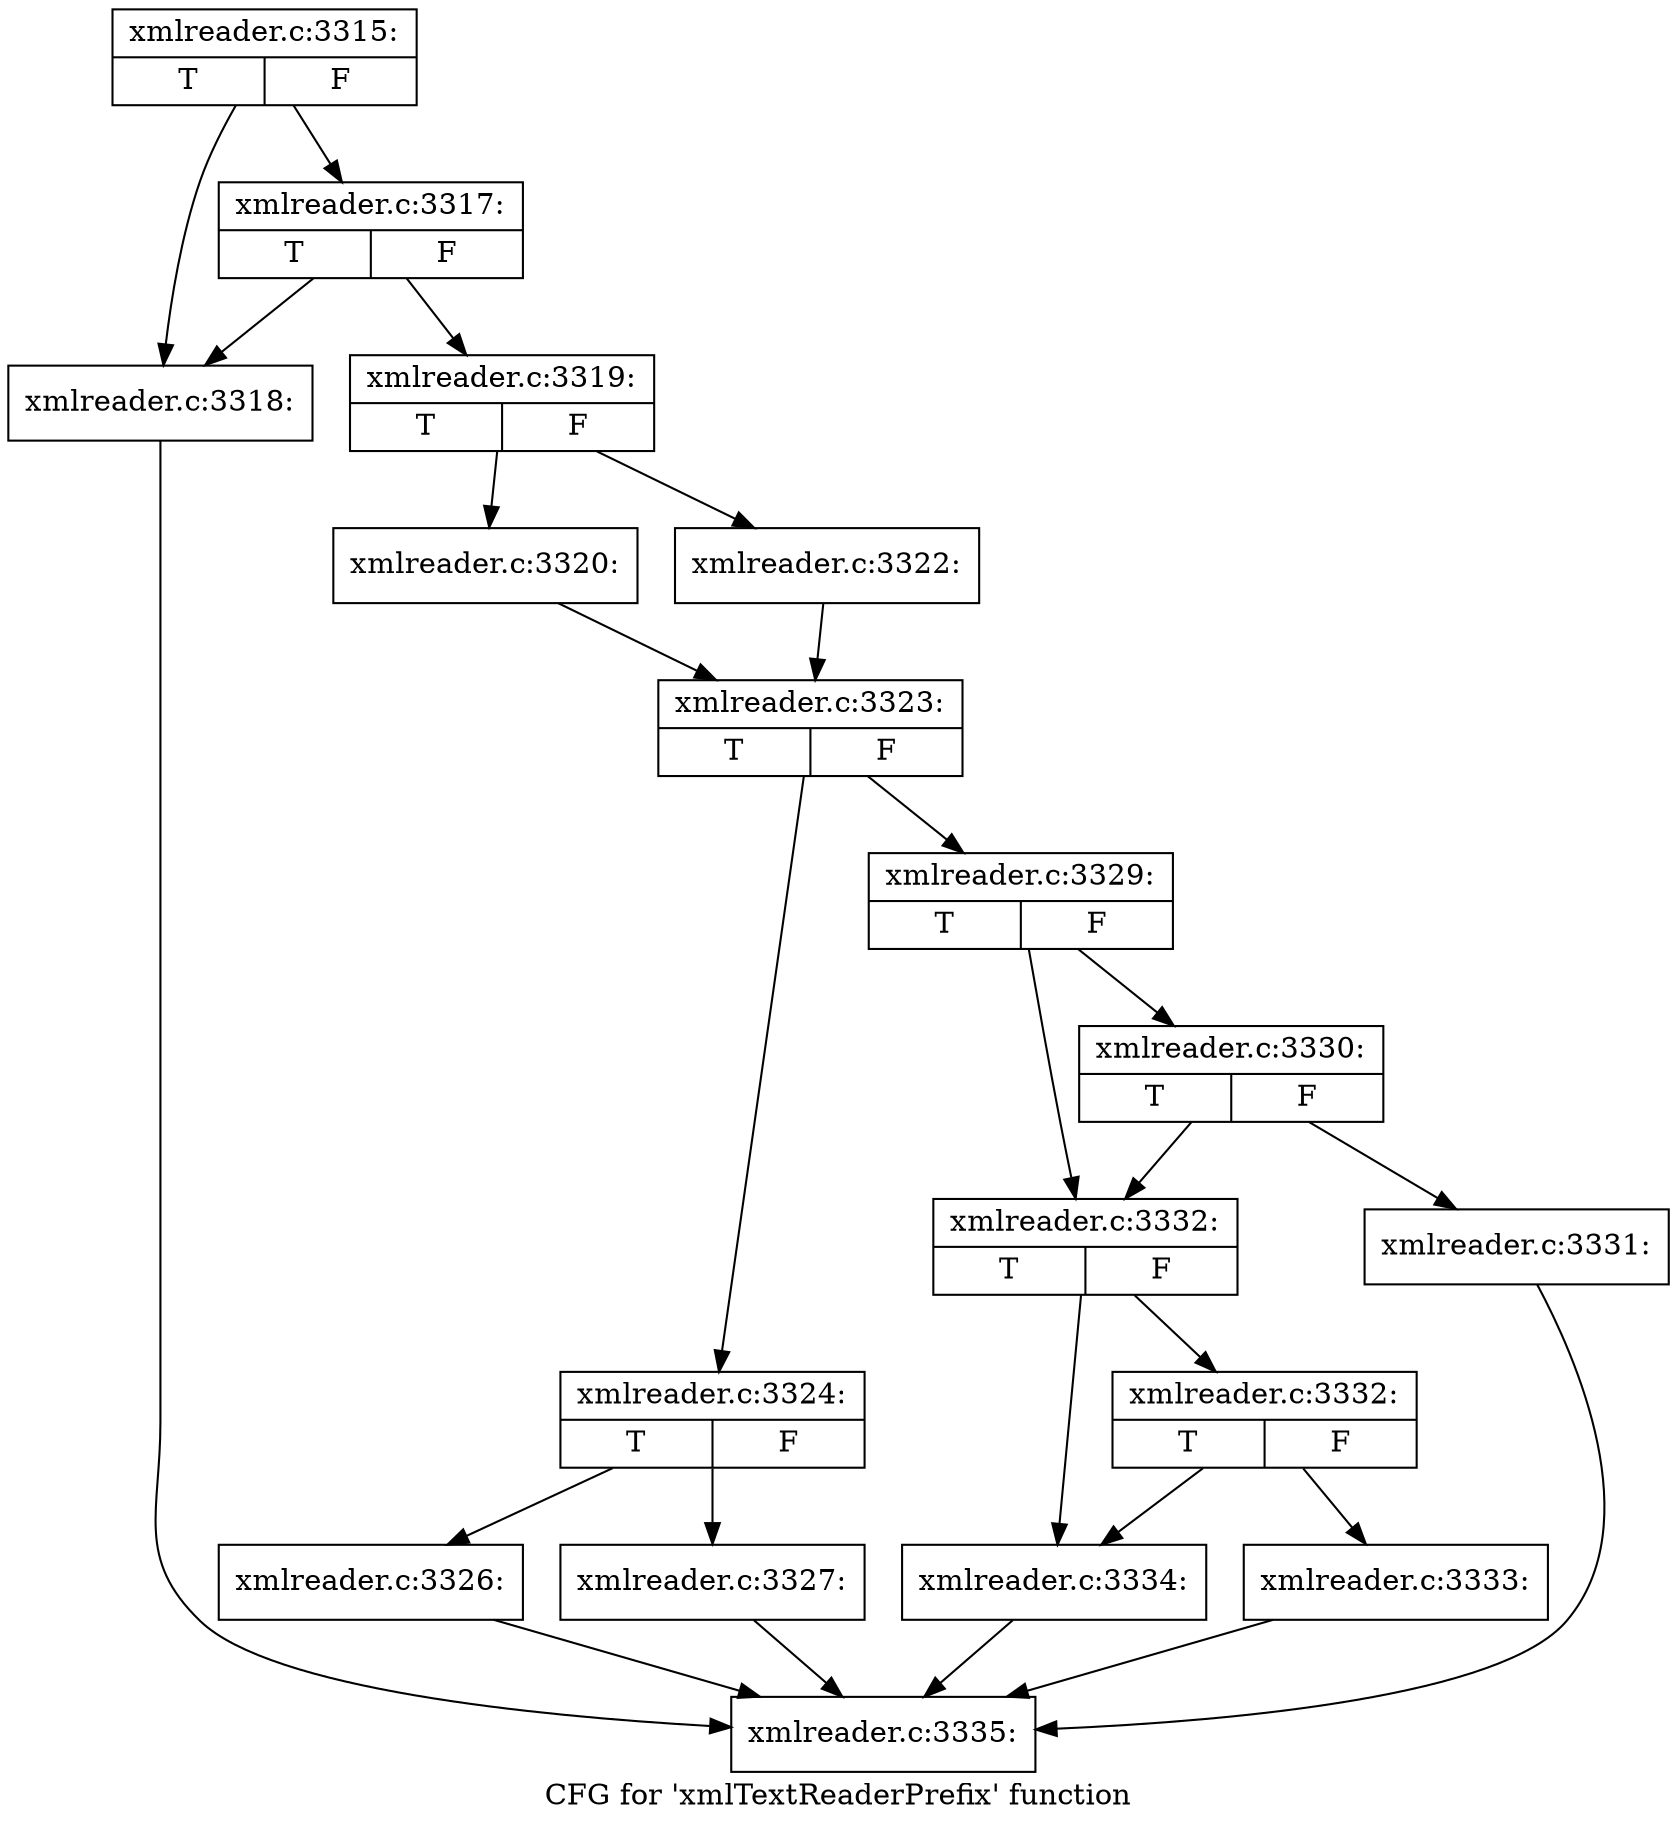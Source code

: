 digraph "CFG for 'xmlTextReaderPrefix' function" {
	label="CFG for 'xmlTextReaderPrefix' function";

	Node0x47e7250 [shape=record,label="{xmlreader.c:3315:|{<s0>T|<s1>F}}"];
	Node0x47e7250 -> Node0x47e7420;
	Node0x47e7250 -> Node0x47dff60;
	Node0x47dff60 [shape=record,label="{xmlreader.c:3317:|{<s0>T|<s1>F}}"];
	Node0x47dff60 -> Node0x47e7420;
	Node0x47dff60 -> Node0x47dff10;
	Node0x47e7420 [shape=record,label="{xmlreader.c:3318:}"];
	Node0x47e7420 -> Node0x47db3d0;
	Node0x47dff10 [shape=record,label="{xmlreader.c:3319:|{<s0>T|<s1>F}}"];
	Node0x47dff10 -> Node0x47e8290;
	Node0x47dff10 -> Node0x47e8330;
	Node0x47e8290 [shape=record,label="{xmlreader.c:3320:}"];
	Node0x47e8290 -> Node0x47e82e0;
	Node0x47e8330 [shape=record,label="{xmlreader.c:3322:}"];
	Node0x47e8330 -> Node0x47e82e0;
	Node0x47e82e0 [shape=record,label="{xmlreader.c:3323:|{<s0>T|<s1>F}}"];
	Node0x47e82e0 -> Node0x47e8d80;
	Node0x47e82e0 -> Node0x47e8dd0;
	Node0x47e8d80 [shape=record,label="{xmlreader.c:3324:|{<s0>T|<s1>F}}"];
	Node0x47e8d80 -> Node0x47e96d0;
	Node0x47e8d80 -> Node0x47e9720;
	Node0x47e96d0 [shape=record,label="{xmlreader.c:3326:}"];
	Node0x47e96d0 -> Node0x47db3d0;
	Node0x47e9720 [shape=record,label="{xmlreader.c:3327:}"];
	Node0x47e9720 -> Node0x47db3d0;
	Node0x47e8dd0 [shape=record,label="{xmlreader.c:3329:|{<s0>T|<s1>F}}"];
	Node0x47e8dd0 -> Node0x47ea040;
	Node0x47e8dd0 -> Node0x47e9ff0;
	Node0x47ea040 [shape=record,label="{xmlreader.c:3330:|{<s0>T|<s1>F}}"];
	Node0x47ea040 -> Node0x47e9fa0;
	Node0x47ea040 -> Node0x47e9ff0;
	Node0x47e9fa0 [shape=record,label="{xmlreader.c:3331:}"];
	Node0x47e9fa0 -> Node0x47db3d0;
	Node0x47e9ff0 [shape=record,label="{xmlreader.c:3332:|{<s0>T|<s1>F}}"];
	Node0x47e9ff0 -> Node0x47eaa00;
	Node0x47e9ff0 -> Node0x47ea9b0;
	Node0x47eaa00 [shape=record,label="{xmlreader.c:3332:|{<s0>T|<s1>F}}"];
	Node0x47eaa00 -> Node0x47ea960;
	Node0x47eaa00 -> Node0x47ea9b0;
	Node0x47ea960 [shape=record,label="{xmlreader.c:3333:}"];
	Node0x47ea960 -> Node0x47db3d0;
	Node0x47ea9b0 [shape=record,label="{xmlreader.c:3334:}"];
	Node0x47ea9b0 -> Node0x47db3d0;
	Node0x47db3d0 [shape=record,label="{xmlreader.c:3335:}"];
}
